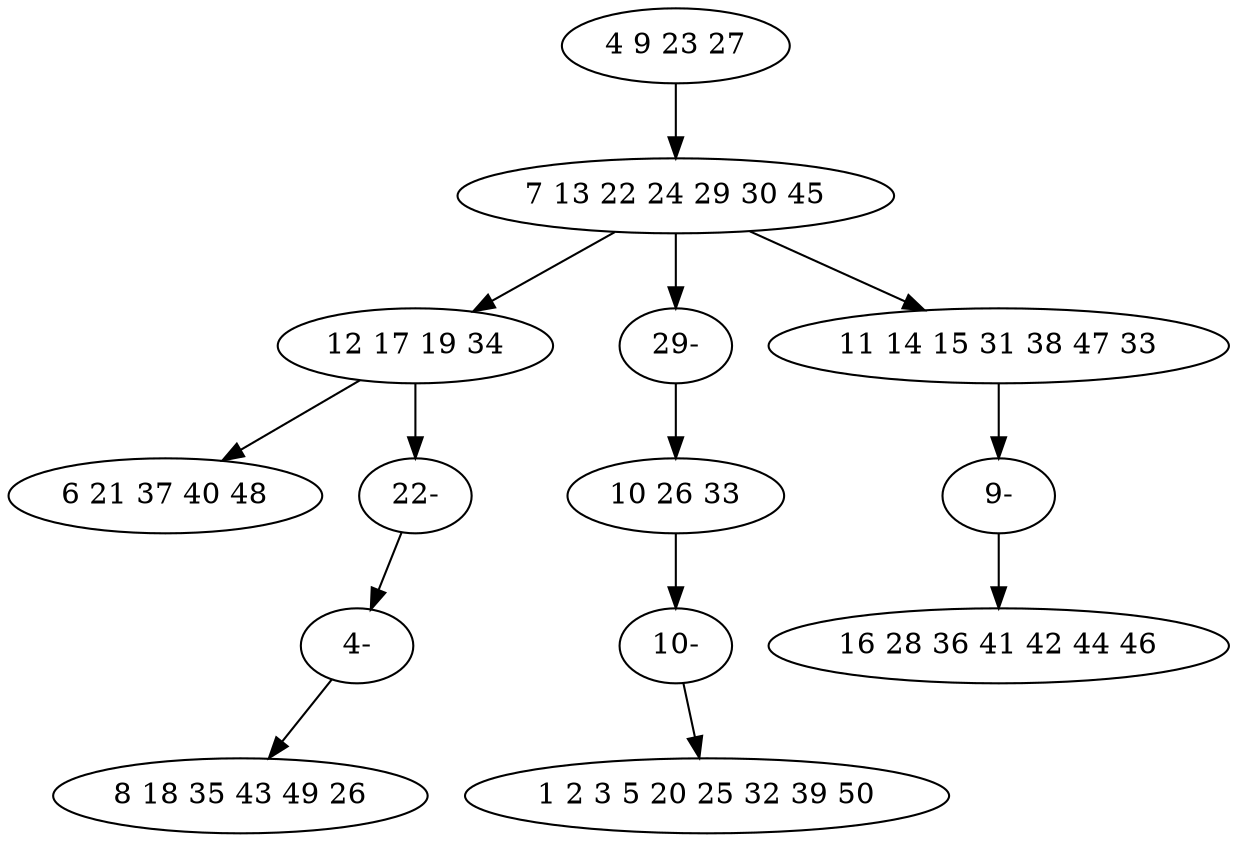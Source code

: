 digraph true_tree {
	"0" -> "1"
	"1" -> "2"
	"1" -> "12"
	"3" -> "13"
	"2" -> "5"
	"1" -> "6"
	"6" -> "9"
	"2" -> "10"
	"9" -> "7"
	"10" -> "11"
	"11" -> "8"
	"12" -> "3"
	"13" -> "4"
	"0" [label="4 9 23 27"];
	"1" [label="7 13 22 24 29 30 45"];
	"2" [label="12 17 19 34"];
	"3" [label="10 26 33"];
	"4" [label="1 2 3 5 20 25 32 39 50"];
	"5" [label="6 21 37 40 48"];
	"6" [label="11 14 15 31 38 47 33"];
	"7" [label="16 28 36 41 42 44 46"];
	"8" [label="8 18 35 43 49 26"];
	"9" [label="9-"];
	"10" [label="22-"];
	"11" [label="4-"];
	"12" [label="29-"];
	"13" [label="10-"];
}
